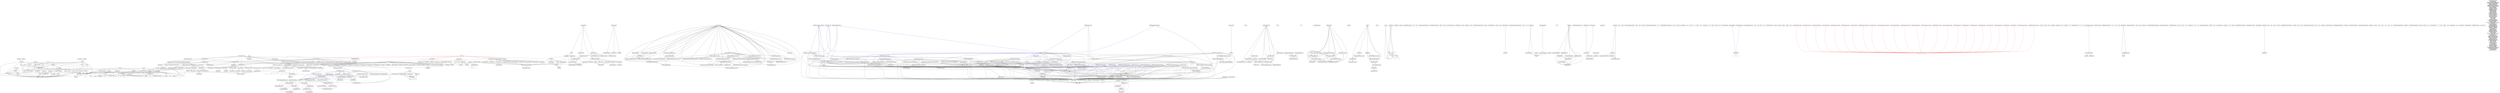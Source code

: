 digraph G {
	node [shape=box];
	"old_pix_fmts" -> {};
	"JSQMessagesBubbleImage" -> "JSQMessageBubbleImageDataSource";
	"XMPPLastActivity" -> "XMPP";
	"XMPPLastActivity" -> "XMPPIDTracker";
	"RDVTabBarItem" -> {};
	"JSQMessagesMediaPlaceholderView" -> {};
	"MSGNavigationController" -> {};
	"JSQMessageAvatarImageDataSource" -> {};
	"LeftController" -> "LeftCell";
	"dxva2" -> {};
	"MBProgressHUD" -> {};
	"ShopLimbCell" -> "GridBusinessCell";
	"XMPPRoomMessageHybridCoreDataStorageObject" -> "XMPPRoom";
	"XMPPRoomMessageHybridCoreDataStorageObject" -> "XMPP";
	"MSGTableViewController" -> {};
	"pixfmt" -> "old_pix_fmts";
	"pixfmt" -> "libavutil/avconfig";
	"pixfmt" -> "version";
	"DOUAudioDecoder" -> "DOUAudioPlaybackItem";
	"DOUAudioDecoder" -> "DOUAudioLPCM";
	"DOUAudioDecoder" -> "DOUAudioFileProvider";
	"XMPPUserCoreDataStorageObject" -> "XMPPUser";
	"XMPPUserCoreDataStorageObject" -> "XMPP";
	"XMPPRoomOccupantMemoryStorageObject" -> "XMPPRoom";
	"XMPPRoomOccupantMemoryStorageObject" -> "XMPPRoomOccupant";
	"DOUEAGLView" -> {};
	"ecdh" -> {};
	"ts" -> {};
	"CRMath" -> "CRMacros";
	"avformat" -> "avio";
	"avformat" -> "libavcodec/avcodec";
	"avformat" -> "libavutil/dict";
	"avformat" -> "libavutil/log";
	"avformat" -> "libavformat/version";
	"GCDAsyncSocket" -> "DDLog";
	"ZakerListController" -> "ZakerPicCell";
	"ZakerListController" -> "ZakerGridCell";
	"Pods-SBJson-dummy" -> {};
	"AFNetworking" -> "AFNetworkReachabilityManager";
	"AFNetworking" -> "AFURLResponseSerialization";
	"AFNetworking" -> "AFURLRequestSerialization";
	"AFNetworking" -> "AFSecurityPolicy";
	"AFNetworking" -> "AFHTTPRequestOperation";
	"AFNetworking" -> "AFURLSessionManager";
	"AFNetworking" -> "AFURLConnectionOperation";
	"AFNetworking" -> "AFHTTPSessionManager";
	"AFNetworking" -> "AFHTTPRequestOperationManager";
	"CardCell" -> {};
	"SBJsonWriter" -> "SBJsonStreamWriter";
	"SBJsonWriter" -> "SBJsonStreamWriterAccumulator";
	"XMPPvCardTempAdr" -> "XMPPLogging";
	"XMPPvCardTempAdr" -> "XMPPvCardTempAdrTypes";
	"idn-int" -> {};
	"XMPPParser" -> "XMPPLogging";
	"XMPPParser" -> "DDXMLPrivate";
	"XMPPParser" -> "DDXML";
	"unzip" -> "bzlib";
	"unzip" -> "crypt";
	"unzip" -> "ioapi";
	"unzip" -> "zlib";
	"UPPayPluginDelegate" -> {};
	"DDASLLogCapture" -> "DDASLLogger";
	"DDASLLogCapture" -> "DDLog";
	"JSQMessagesCollectionViewLayoutAttributes" -> {};
	"Reachability" -> {};
	"KxMenu" -> {};
	"XMPPXFacebookPlatformAuthentication" -> "XMPPLogging";
	"XMPPXFacebookPlatformAuthentication" -> "XMPPInternal";
	"XMPPXFacebookPlatformAuthentication" -> "XMPPStream";
	"XMPPXFacebookPlatformAuthentication" -> "XMPPSASLAuthentication";
	"XMPPRoomPrivate" -> "XMPPRoom";
	"WXApi" -> "WXApiObject";
	"XMPPCapabilitiesCoreDataStorage" -> "XMPP";
	"XMPPCapabilitiesCoreDataStorage" -> "XMPPCoreDataStorageProtected";
	"XMPPCapabilitiesCoreDataStorage" -> "XMPPCoreDataStorage";
	"XMPPCapabilitiesCoreDataStorage" -> "XMPPLogging";
	"XMPPCapabilitiesCoreDataStorage" -> "XMPPCapsCoreDataStorageObject";
	"XMPPCapabilitiesCoreDataStorage" -> "XMPPCapsResourceCoreDataStorageObject";
	"XMPPCapabilitiesCoreDataStorage" -> "XMPPCapabilities";
	"murmur3" -> {};
	"DOUAudioLPCM" -> {};
	"XMPPUser" -> "XMPP";
	"PSTCollectionViewController" -> "PSTCollectionViewCommon";
	"XMPPAnonymousAuthentication" -> "XMPPLogging";
	"XMPPAnonymousAuthentication" -> "XMPPInternal";
	"XMPPAnonymousAuthentication" -> "XMPPSASLAuthentication";
	"Pods-MJRefresh-dummy" -> {};
	"JSQMediaItem" -> "JSQMessagesMediaViewBubbleImageMasker";
	"JSQMediaItem" -> "JSQMessagesMediaPlaceholderView";
	"JSQMediaItem" -> "JSQMessageMediaData";
	"TabBarMoreCell" -> {};
	"DropMenuView" -> "KxMenu";
	"evp" -> {};
	"KxAudioManager" -> "KxLogger";
	"KxAudioManager" -> "TargetConditionals";
	"cms" -> {};
	"Pods-CocoaAsyncSocket-dummy" -> {};
	"asrc_abuffer" -> "avfilter";
	"JSQMessageBubbleImageDataSource" -> {};
	"InputCell" -> "MsgTableCell";
	"Pods-AFNetworking-dummy" -> {};
	"x509v3" -> {};
	"AFNetworkActivityIndicatorManager" -> "AFURLSessionManager";
	"AFNetworkActivityIndicatorManager" -> "AFHTTPRequestOperation";
	"DDContextFilterLogFormatter" -> "DDLog";
	"pkcs12" -> {};
	"RecordAudioSetting" -> "AudioToolbox/AudioToolbox";
	"AFURLSessionManager" -> "AFURLRequestSerialization";
	"AFURLSessionManager" -> "AFURLResponseSerialization";
	"AFURLSessionManager" -> "AFNetworkReachabilityManager";
	"AFURLSessionManager" -> "AFSecurityPolicy";
	"XMPPRoomHybridStorage" -> "XMPP";
	"XMPPRoomHybridStorage" -> "XMPPCoreDataStorageProtected";
	"XMPPRoomHybridStorage" -> "XMPPCoreDataStorage";
	"XMPPRoomHybridStorage" -> "XMPPLogging";
	"XMPPRoomHybridStorage" -> "XMPPRoomPrivate";
	"XMPPRoomHybridStorage" -> "XMPPRoom";
	"XMPPRoomHybridStorage" -> "XMPPRoomOccupantHybridMemoryStorageObject";
	"XMPPRoomHybridStorage" -> "XMPPRoomMessageHybridCoreDataStorageObject";
	"MWTapDetectingImageView" -> {};
	"AppBannerEntity" -> {};
	"Pods-iCarousel-dummy" -> {};
	"CardHeaderView" -> {};
	"XMPPPing" -> "XMPP";
	"XMPPPing" -> "XMPPIDTracker";
	"version" -> "macros";
	"version" -> "libavutil/version";
	"version" -> "libavutil/avutil";
	"JSQMessagesCollectionView" -> "JSQMessagesCollectionViewDelegateFlowLayout";
	"JSQMessagesCollectionView" -> "JSQMessagesCollectionViewCellOutgoing";
	"JSQMessagesCollectionView" -> "JSQMessagesTypingIndicatorFooterView";
	"JSQMessagesCollectionView" -> "JSQMessagesCollectionViewCellIncoming";
	"JSQMessagesCollectionView" -> "JSQMessagesCollectionViewDataSource";
	"JSQMessagesCollectionView" -> "JSQMessagesCollectionViewCell";
	"JSQMessagesCollectionView" -> "JSQMessagesLoadEarlierHeaderView";
	"DDAssert" -> "DDLog";
	"lhash" -> {};
	"JSQPhotoMediaItem" -> "JSQMessagesMediaViewBubbleImageMasker";
	"JSQPhotoMediaItem" -> "JSQMessagesMediaPlaceholderView";
	"JSQPhotoMediaItem" -> "JSQMediaItem";
	"XMPPAutoTime" -> "XMPP";
	"XMPPAutoTime" -> "XMPPTime";
	"XMPPAutoTime" -> "XMPPLogging";
	"opensslconf" -> {};
	"XMPPGoogleSharedStatus" -> "XMPP";
	"XMPPGoogleSharedStatus" -> "XMPPModule";
	"hash" -> {};
	"mem" -> "attributes";
	"mem" -> "error";
	"mem" -> "avutil";
	"Pods-DOUAudioStreamer-dummy" -> {};
	"pixdesc" -> "attributes";
	"pixdesc" -> "pixfmt";
	"UploadManager" -> "ArticleMediaEntity";
	"UploadManager" -> "CommentEntity";
	"UploadManager" -> "MediaEntity";
	"DiyMultyGridEntiy" -> {};
	"objects" -> {};
	"Pods-FMDB-dummy" -> {};
	"ManagersHeader" -> "UserDataManager";
	"ManagersHeader" -> "GCookieManager";
	"ManagersHeader" -> "UploadManager";
	"ManagersHeader" -> "PermissonManager";
	"ManagersHeader" -> "LocalManager";
	"ManagersHeader" -> "MSGRequestManager";
	"ManagersHeader" -> "AppDataManager";
	"ManagersHeader" -> "VerifyHanddler";
	"DeskTopItem" -> "DeskTopItemModaul";
	"XMPPIQ" -> "XMPPElement";
	"XMPPIQ" -> "XMPPJID";
	"SDImageCache" -> "SDWebImageCompat";
	"SDImageCache" -> "SDWebImageDecoder";
	"XMPPvCardTempEmail" -> "XMPPLogging";
	"XMPPvCardTempEmail" -> "XMPPvCardTempBase";
	"SDWebImageManager" -> "SDWebImageCompat";
	"SDWebImageManager" -> "SDWebImageOperation";
	"SDWebImageManager" -> "SDWebImageDownloader";
	"SDWebImageManager" -> "SDImageCache";
	"pqueue" -> {};
	"SBJsonStreamParserAdapter" -> "SBJsonStreamParser";
	"GVConfirmView" -> {};
	"UICustomLineLabel" -> {};
	"amrFileCodec" -> "interf_enc";
	"amrFileCodec" -> "interf_dec";
	"XMPPvCardTempCoreDataStorageObject" -> "XMPPvcardTemp";
	"IconEntity" -> {};
	"JSQMessagesTypingIndicatorFooterView" -> "JSQMessagesBubbleImageFactory";
	"ssl23" -> {};
	"XMPPDeprecatedPlainAuthentication" -> "XMPPLogging";
	"XMPPDeprecatedPlainAuthentication" -> "XMPPInternal";
	"XMPPDeprecatedPlainAuthentication" -> "XMPPStream";
	"XMPPDeprecatedPlainAuthentication" -> "XMPPSASLAuthentication";
	"SSKeychain" -> {};
	"base64" -> "config";
	"XMPPMessageDeliveryReceipts" -> "XMPPModule";
	"CtypeModal" -> {};
	"GridBusinessCell" -> "UICustomLineLabel";
	"AFSecurityPolicy" -> {};
	"AFHTTPRequestOperationManager" -> "AFURLResponseSerialization";
	"AFHTTPRequestOperationManager" -> "AFHTTPRequestOperation";
	"AFHTTPRequestOperationManager" -> "AFSecurityPolicy";
	"AFHTTPRequestOperationManager" -> "AFURLRequestSerialization";
	"AFHTTPRequestOperationManager" -> "AFNetworkReachabilityManager";
	"GridPhotoCell" -> {};
	"JSQMessageMediaData" -> {};
	"Pods-ALMoviePlayerController-dummy" -> {};
	"GSliderViewController" -> {};
	"SBJsonStreamParserAccumulator" -> "SBJsonStreamParserAdapter";
	"adler32" -> "attributes";
	"DOUAudioFilePreprocessor" -> {};
	"XMPPvCardTempModule" -> "XMPPvCardTemp";
	"XMPPvCardTempModule" -> "XMPPLogging";
	"XMPPvCardTempModule" -> "XMPP";
	"XMPPvCardTempModule" -> "XMPPIDTracker";
	"LimbController" -> "GridBusinessController";
	"LimbController" -> "ListBusinessController";
	"LimbController" -> "GridPhotoController";
	"LimbController" -> "ZakerListController";
	"LimbController" -> "DefaultListController";
	"LimbController" -> "LeafItemCell";
	"LimbController" -> "LeafListView";
	"DDXMLDocument" -> "DDXMLNode";
	"DDXMLDocument" -> "DDXMLPrivate";
	"DDXMLDocument" -> "DDXMLElement";
	"XMPPStream" -> "XMPPParser";
	"XMPPStream" -> "XMPPLogging";
	"XMPPStream" -> "XMPPSASLAuthentication";
	"XMPPStream" -> "GCDMulticastDelegate";
	"XMPPStream" -> "DDXML";
	"XMPPStream" -> "GCDAsyncSocket";
	"XMPPStream" -> "XMPPSRVResolver";
	"timecode" -> "rational";
	"e_os2" -> {};
	"XMPPvCardCoreDataStorageObject" -> "XMPPJID";
	"XMPPvCardCoreDataStorageObject" -> "XMPPStream";
	"PubOpenHanddler" -> "KxMovieViewController";
	"PubOpenHanddler" -> "PubController";
	"PubOpenHanddler" -> "MsgPhotoBrowser";
	"PubOpenHanddler" -> "BroserController";
	"ripemd" -> "attributes";
	"ripemd" -> "version";
	"err" -> {};
	"TencentOAuthObject" -> "sdkdef";
	"MsgPhotoBrowser" -> "MsgPhotoBrowserPrivate";
	"MsgPhotoBrowser" -> "MWCaptionView";
	"MsgPhotoBrowser" -> "MWPhoto";
	"MsgPhotoBrowser" -> "MWPhotoProtocol";
	"des" -> {};
	"MJRefreshComponent" -> "MJRefreshConst";
	"WebAppController" -> "AlixPayOrder";
	"WebAppController" -> "UPPayPluginDelegate";
	"WebAppController" -> "UPPayPlugin";
	"WebAppController" -> "DataSigner";
	"WebAppController" -> "DataVerifier";
	"JSQMessagesCollectionViewCell" -> "JSQMessagesLabel";
	"JSQMessagesCollectionViewCell" -> "JSQMessagesCollectionViewLayoutAttributes";
	"JSQMessagesCollectionViewCell" -> "JSQMessagesCellTextView";
	"AFHTTPRequestOperation" -> "AFURLConnectionOperation";
	"Pods-CHTumblrMenu-dummy" -> {};
	"MWPhotoBrowser" -> "MWCommon";
	"MWPhotoBrowser" -> "MWCaptionView";
	"MWPhotoBrowser" -> "MWPhotoBrowserPrivate";
	"MWPhotoBrowser" -> "SDImageCache";
	"MWPhotoBrowser" -> "MWPhotoProtocol";
	"SBJsonParser" -> "SBJsonStreamParser";
	"SBJsonParser" -> "SBJsonStreamParserAdapter";
	"SBJsonParser" -> "SBJsonStreamParserAccumulator";
	"LeafItemCell" -> {};
	"xvmc" -> "libavutil/attributes";
	"xvmc" -> "avcodec";
	"xvmc" -> "version";
	"PubController" -> "ShareMenuView";
	"TYImageStorage" -> "TYDrawStorage";
	"KxLogger" -> {};
	"MWGridViewController" -> "PSTCollectionView";
	"MWGridViewController" -> "MWPhotoBrowser";
	"MWGridViewController" -> "MWCommon";
	"UserTableViewController" -> "ActionFooterView";
	"UserTableViewController" -> "InputCell";
	"UserTableViewController" -> "ThirdLoginMenu";
	"UserTableViewController" -> "LoginMenuCell";
	"UserTableViewController" -> "VerifyCodeCell";
	"random_seed" -> {};
	"ChineseToPinyinResource" -> {};
	"XMPPBandwidthMonitor" -> "XMPP";
	"XMPPBandwidthMonitor" -> "XMPPLogging";
	"BaseTabItemEntity" -> {};
	"DataNotificationHandler" -> {};
	"ArticleEntity" -> {};
	"WXApiObject" -> {};
	"JSQMessage" -> "JSQMessageData";
	"DiyLeafContentEntity" -> {};
	"config" -> {};
	"pkcs7" -> {};
	"buffersrc" -> "avfilter";
	"buffersrc" -> "libavcodec/avcodec";
	"DOUAudioRenderer" -> "DOUAudioAnalyzer";
	"DOUAudioRenderer" -> "DOUAudioDecoder";
	"x509" -> {};
	"RSADataSigner" -> "NSDataEx";
	"RSADataSigner" -> "openssl_wrapper";
	"Pods-CocoaLumberjack-dummy" -> {};
	"LimbEntity" -> {};
	"SDWebImagePrefetcher" -> "SDWebImageManager";
	"DDTTYLogger" -> "DDLog";
	"DDTTYLogger" -> "CLIColor";
	"XMPPResultSet" -> "DDXML";
	"SBJsonStreamParser" -> "SBJsonTokeniser";
	"LeafEntity" -> {};
	"DefaultListCell" -> "UICustomLineLabel";
	"ZakerPicCell" -> {};
	"XMRoomListController" -> {};
	"audio_fifo" -> "fifo";
	"audio_fifo" -> "samplefmt";
	"audio_fifo" -> "avutil";
	"avfft" -> {};
	"SBJsonStreamWriterAccumulator" -> "SBJsonStreamWriter";
	"openssl_wrapper" -> {};
	"DALabeledCircularProgressView" -> "DACircularProgressView";
	"JSQMessagesToolbarContentView" -> "JSQMessagesComposerTextView";
	"VerifyCodeCell" -> "MsgTableCell";
	"VerifyCodeCell" -> "JKCountDownButton";
	"rand" -> {};
	"ShareMenuView" -> {};
	"MWCommon" -> {};
	"XMPPFramework" -> "XMPP";
	"XMPPFramework" -> "XMPPBlocking";
	"XMPPFramework" -> "XMPPvCardTempModule";
	"XMPPFramework" -> "XMPPReconnect";
	"XMPPFramework" -> "XMPPRoom";
	"XMPPFramework" -> "XMPPBandwidthMonitor";
	"XMPPFramework" -> "XMPPAttentionModule";
	"XMPPFramework" -> "XMPPPrivacy";
	"XMPPFramework" -> "XMPPTransports";
	"XMPPFramework" -> "XMPPPubSub";
	"XMPPFramework" -> "XMPPvCardAvatarModule";
	"XMPPFramework" -> "XMPPAutoPing";
	"XMPPFramework" -> "XMPPAutoTime";
	"XMPPFramework" -> "XMPPCapabilities";
	"CenterController" -> "MSGTabBarItem";
	"MSGRequestManager" -> {};
	"TURNSocket" -> "XMPP";
	"TURNSocket" -> "GCDAsyncSocket";
	"TURNSocket" -> "XMPPLogging";
	"VerifyHanddler" -> {};
	"AppBannerView" -> "AppBannerEntity";
	"XMPPvCardTempBase" -> {};
	"DOUAudioFileProvider" -> "DOUAudioFile";
	"DOUAudioFileProvider" -> "DOUSimpleHTTPRequest";
	"DOUAudioFileProvider" -> "DOUMPMediaLibraryAssetLoader";
	"JSQMessagesComposerTextView" -> {};
	"avutil" -> "pixfmt";
	"avutil" -> "macros";
	"avutil" -> "version";
	"avutil" -> "common";
	"avutil" -> "rational";
	"avutil" -> "error";
	"avutil" -> "mathematics";
	"KKDiyModule2View" -> "UICustomLineLabel";
	"iCarousel" -> {};
	"Pods-DACircularProgress-dummy" -> {};
	"DOUAudioEventLoop" -> "DOUAudioPlaybackItem";
	"DOUAudioEventLoop" -> "DOUAudioLPCM";
	"DOUAudioEventLoop" -> "DOUAudioDecoder";
	"DOUAudioEventLoop" -> "DOUAudioRenderer";
	"DOUAudioEventLoop" -> "DOUAudioFileProvider";
	"DOUAudioEventLoop" -> "DOUAudioStreamer_Private";
	"JSQMessagesAvatarImageFactory" -> "JSQMessagesAvatarImage";
	"FMDatabasePool" -> "sqlite3";
	"timestamp" -> "common";
	"lzo" -> {};
	"dv_profile" -> "avcodec";
	"dv_profile" -> "libavutil/pixfmt";
	"dv_profile" -> "libavutil/rational";
	"PSTCollectionViewUpdateItem" -> {};
	"Pods-RDVTabBarController-dummy" -> {};
	"channel_layout" -> {};
	"FrameworksHeader" -> {};
	"crypto" -> {};
	"ui_compat" -> {};
	"MessageEntity" -> {};
	"StoreLimbEntity" -> {};
	"lfg" -> {};
	"des_old" -> {};
	"UserHeaderView" -> {};
	"XMPPResource" -> "XMPP";
	"ec" -> {};
	"GCDAsyncUdpSocket" -> "DDLog";
	"txt_db" -> {};
	"PinyinHelper" -> "PinyinFormatter";
	"PinyinHelper" -> "ChineseToPinyinResource";
	"PinyinHelper" -> "HanyuPinyinOutputFormat";
	"JSQMessagesAvatarImage" -> "JSQMessageAvatarImageDataSource";
	"LineLayout" -> {};
	"crc" -> "attributes";
	"DiySingleGridEntity" -> {};
	"KKDiyGridSingleItemView" -> {};
	"BroserController" -> {};
	"dso" -> {};
	"vorbis_parser" -> {};
	"XMPPRoomMemoryStorage" -> "XMPPRoomMessageMemoryStorageObject";
	"XMPPRoomMemoryStorage" -> "XMPPRoomOccupantMemoryStorageObject";
	"XMPPRoomMemoryStorage" -> "XMPPLogging";
	"XMPPRoomMemoryStorage" -> "XMPPRoomPrivate";
	"XMPPRoomMemoryStorage" -> "XMPP";
	"XMPPRoomMemoryStorage" -> "XMPPRoom";
	"XMPPRoomMemoryStorage" -> "XMPPRoomOccupant";
	"rational" -> "attributes";
	"TYViewStorage" -> "TYDrawStorage";
	"WebAppEntity" -> {};
	"dsa" -> {};
	"AFNetworkReachabilityManager" -> {};
	"RoomListCell" -> "MsgTableCell";
	"DDXMLNode" -> "DDXMLPrivate";
	"FMDatabaseAdditions" -> "FMDatabase";
	"FMDatabaseAdditions" -> "TargetConditionals";
	"XMPPAutoPing" -> "XMPPPing";
	"XMPPAutoPing" -> "XMPPLogging";
	"XMPPAutoPing" -> "XMPP";
	"XMPPAutoPing" -> "XMPPModule";
	"VerifyEmailController" -> "UserTableViewController";
	"ebcdic" -> {};
	"MWPhotoBrowserPrivate" -> "MBProgressHUD";
	"ContentManager" -> "RoomChatEntity";
	"ContentManager" -> "HistoryContentManager";
	"ContentManager" -> "DataNotificationManager";
	"ContentManager" -> "ChatMessageEntity";
	"LeftCell" -> {};
	"ossl_typ" -> {};
	"md4" -> {};
	"md5" -> "attributes";
	"md5" -> "version";
	"avassert" -> "log";
	"avassert" -> "avutil";
	"EntityHeader" -> "StoreLimbEntity";
	"EntityHeader" -> "ThumbnailEntity";
	"EntityHeader" -> "CommentEntity";
	"EntityHeader" -> "PubEntity";
	"EntityHeader" -> "DiyBannerEntity";
	"EntityHeader" -> "LimbEntity";
	"EntityHeader" -> "PermissionEntity";
	"EntityHeader" -> "DiyModule2Entity";
	"EntityHeader" -> "DiyMultyGridEntiy";
	"EntityHeader" -> "ArticleMediaEntity";
	"EntityHeader" -> "LeafEntity";
	"EntityHeader" -> "BaseTabItemEntity";
	"EntityHeader" -> "DiySingleGridEntity";
	"EntityHeader" -> "AppBannerEntity";
	"EntityHeader" -> "CtypeModal";
	"EntityHeader" -> "UserEntity";
	"EntityHeader" -> "DiyLeafContentEntity";
	"EntityHeader" -> "MSGAppEntity";
	"EntityHeader" -> "ShopStoreEntity";
	"EntityHeader" -> "IconEntity";
	"EntityHeader" -> "WebAppEntity";
	"EntityHeader" -> "MediaEntity";
	"AmrPlayer" -> "RecordAudioSetting";
	"AmrPlayer" -> "AudioToolbox/AudioToolbox";
	"AmrPlayer" -> "interf_dec";
	"XMPPRoomMessageMemoryStorageObject" -> "XMPP";
	"XMPPRoomMessageMemoryStorageObject" -> "XMPPRoomMessage";
	"MediaResourceManager" -> "ChatMessageEntity";
	"MediaResourceManager" -> "DataNotificationManager";
	"MediaResourceManager" -> "MediaEntity";
	"MediaResourceManager" -> "RecordAudioSetting";
	"LoginMenuCell" -> {};
	"CardListController" -> {};
	"MKNetworkKit" -> "Reachability/Reachability";
	"audioconvert" -> "channel_layout";
	"audioconvert" -> "version";
	"JSQVideoMediaItem" -> "JSQMessagesMediaViewBubbleImageMasker";
	"JSQVideoMediaItem" -> "JSQMessagesMediaPlaceholderView";
	"JSQVideoMediaItem" -> "JSQMediaItem";
	"HistoryContentManager" -> "RoomChatEntity";
	"HistoryContentManager" -> "ChatMessageEntity";
	"HistoryContentManager" -> "DataNotificationManager";
	"XMPPBlocking" -> "XMPP";
	"XMPPBlocking" -> "XMPPModule";
	"XMPPBlocking" -> "DDXML";
	"XMPPBlocking" -> "XMPPLogging";
	"GCDMulticastDelegate" -> {};
	"PermissonManager" -> {};
	"DDAbstractDatabaseLogger" -> "DDLog";
	"Pods-SDWebImage-dummy" -> {};
	"XMPPReconnect" -> "XMPPStream";
	"XMPPReconnect" -> "XMPPModule";
	"XMPPReconnect" -> "XMPPLogging";
	"StandStyleController" -> "DeskTopItem";
	"StandStyleController" -> "AppBannerView";
	"StandStyleController" -> "DeskTopItemModaul";
	"idea" -> {};
	"AlixPayOrder" -> {};
	"NSDataEx" -> {};
	"XMPPRoster" -> "XMPPUser";
	"XMPPRoster" -> "XMPP";
	"XMPPRoster" -> "XMPPIDTracker";
	"XMPPRoster" -> "XMPPResource";
	"XMPPRoster" -> "XMPPLogging";
	"XMPPRoster" -> "DDList";
	"XMPPRoomMessageCoreDataStorageObject" -> "XMPPRoom";
	"XMPPRoomMessageCoreDataStorageObject" -> "XMPP";
	"DOUAudioFile" -> {};
	"time" -> {};
	"buffersink" -> "avfilter";
	"RSADataVerifier" -> "openssl_wrapper";
	"RSADataVerifier" -> "NSDataEx";
	"RSADataVerifier" -> "base64";
	"AFHTTPSessionManager" -> "AFURLRequestSerialization";
	"AFHTTPSessionManager" -> "AFURLResponseSerialization";
	"AFHTTPSessionManager" -> "AFURLSessionManager";
	"ecdsa" -> {};
	"samplefmt" -> "attributes";
	"samplefmt" -> "avutil";
	"MWCaptionView" -> "MWCommon";
	"MWCaptionView" -> "MWPhoto";
	"MWCaptionView" -> "MWPhotoProtocol";
	"XMPPResourceCoreDataStorageObject" -> "XMPPLogging";
	"XMPPResourceCoreDataStorageObject" -> "XMPP";
	"XMPPResourceCoreDataStorageObject" -> "XMPPResource";
	"rsa" -> {};
	"MJRefreshConst" -> {};
	"DDList" -> {};
	"wav" -> {};
	"ShopStoreListController" -> "ShopViewController";
	"ShopStoreListController" -> "ShopStoreCell";
	"ShopStoreListController" -> "ShopStoreEntity";
	"XMPPMessageArchiving" -> "XMPP";
	"XMPPMessageArchiving" -> "XMPPLogging";
	"CHTumblrMenuView" -> {};
	"DOUAudioPlaybackItem" -> "DOUAudioFilePreprocessor";
	"DOUAudioPlaybackItem" -> "DOUAudioFileProvider";
	"TabBarMoreController" -> "TabBarMoreCell";
	"XMPPMessageArchivingCoreDataStorage" -> "XMPPMessageArchiving_Contact_CoreDataObject";
	"XMPPMessageArchivingCoreDataStorage" -> "XMPPLogging";
	"XMPPMessageArchivingCoreDataStorage" -> "XMPPMessageArchiving_Message_CoreDataObject";
	"XMPPMessageArchivingCoreDataStorage" -> "XMPPMessageArchiving";
	"XMPPMessageArchivingCoreDataStorage" -> "XMPPCoreDataStorageProtected";
	"XMPPMessageArchivingCoreDataStorage" -> "XMPPCoreDataStorage";
	"DOUAudioVisualizer" -> "DOUEAGLView";
	"DOUAudioVisualizer" -> "DOUAudioStreamer";
	"whrlpool" -> {};
	"ActionFooterView" -> {};
	"twofish" -> {};
	"VideoInfoCell" -> {};
	"XMPPJID" -> "XMPPStringPrep";
	"DOUAudioBase" -> {};
	"ChatMessageEntity" -> {};
	"opensslv" -> {};
	"PubEntity" -> "ArticleEntity";
	"Base64" -> {};
	"XMPPPresence" -> "XMPPElement";
	"XMPPPresence" -> "XMPPJID";
	"DOUAudioFrequencyAnalyzer" -> "DOUAudioAnalyzer_Private";
	"DOUAudioFrequencyAnalyzer" -> "DOUAudioAnalyzer";
	"seed" -> {};
	"DDLog" -> {};
	"XMPPSoftwareVersion" -> "XMPP";
	"XMPPSoftwareVersion" -> "XMPPModule";
	"XMPPSoftwareVersion" -> "XMPPFramework";
	"XMPPPrivacy" -> "XMPP";
	"XMPPPrivacy" -> "XMPPModule";
	"XMPPPrivacy" -> "DDXML";
	"XMPPPrivacy" -> "XMPPLogging";
	"SSKeychainQuery" -> "SSKeychain";
	"DDASLLogger" -> "DDLog";
	"PSTGridLayoutRow" -> "PSTGridLayoutInfo";
	"PSTGridLayoutRow" -> "PSTCollectionView";
	"PSTGridLayoutRow" -> "PSTGridLayoutItem";
	"FMResultSet" -> "sqlite3";
	"FMResultSet" -> "unistd";
	"bprint" -> "attributes";
	"bprint" -> "avstring";
	"sdkdef" -> {};
	"XMPPDigestMD5Authentication" -> "XMPPLogging";
	"XMPPDigestMD5Authentication" -> "XMPPInternal";
	"XMPPDigestMD5Authentication" -> "XMPPStream";
	"XMPPDigestMD5Authentication" -> "XMPPSASLAuthentication";
	"DeskTopItemModaul" -> {};
	"Pods-environment" -> {};
	"swscale" -> "libavutil/pixfmt";
	"swscale" -> "version";
	"swscale" -> "libavutil/avutil";
	"swscale" -> "libavutil/log";
	"AppDelegate" -> "KxMovieViewController";
	"XMPPRoomCoreDataStorage" -> "XMPPLogging";
	"XMPPRoomCoreDataStorage" -> "XMPP";
	"XMPPRoomCoreDataStorage" -> "XMPPCoreDataStorageProtected";
	"XMPPRoomCoreDataStorage" -> "XMPPCoreDataStorage";
	"XMPPRoomCoreDataStorage" -> "XMPPRoomMessageCoreDataStorageObject";
	"XMPPRoomCoreDataStorage" -> "XMPPRoomOccupantCoreDataStorageObject";
	"XMPPRoomCoreDataStorage" -> "XMPPRoom";
	"conf_api" -> {};
	"PSTGridLayoutInfo" -> "PSTGridLayoutItem";
	"TencentOAuth" -> "sdkdef";
	"TencentOAuth" -> "TencentOAuthObject";
	"asn1_mac" -> {};
	"DDFileLogger" -> "DDLog";
	"CRBoost" -> "CRKeyboardUtility";
	"CRBoost" -> "CRMath";
	"CRBoost" -> "DefindesHeader";
	"CRBoost" -> "Utility";
	"XMPPMessageArchiving_Contact_CoreDataObject" -> "XMPP";
	"AFURLResponseSerialization" -> {};
	"hmac" -> {};
	"KxMovieViewController" -> "KxAudioManager";
	"KxMovieViewController" -> "VideoPubRelCell";
	"KxMovieViewController" -> "VideoCommentCell";
	"KxMovieViewController" -> "VideoInfoCell";
	"KxMovieViewController" -> "KxMovieGLView";
	"KxMovieViewController" -> "KxMovieDecoder";
	"FMDB" -> "FMDatabaseAdditions";
	"FMDB" -> "FMDatabase";
	"FMDB" -> "FMDatabasePool";
	"FMDB" -> "FMDatabaseQueue";
	"FMDB" -> "FMResultSet";
	"TYTextStorage" -> "TYTextStorageProtocol";
	"replaygain" -> {};
	"SSZipArchive" -> "zlib";
	"SSZipArchive" -> "unzip";
	"SSZipArchive" -> "zip";
	"SSZipArchive" -> "zconf";
	"CardToolBar" -> {};
	"JSQMessageData" -> "JSQMessageMediaData";
	"SDWebImageCompat" -> {};
	"macros" -> {};
	"TYAttributedLabel" -> "TYTextStorageProtocol";
	"Pods-dummy" -> {};
	"cpu" -> "attributes";
	"KxMovieGLView" -> "KxLogger";
	"KxMovieGLView" -> "KxMovieDecoder";
	"XMPPStringPrep" -> "stringprep";
	"asn1" -> {};
	"dict" -> "version";
	"RDVTabBarController" -> "RDVTabBarItem";
	"RDVTabBarController" -> "RDVTabBar";
	"MJRefreshLegendFooter" -> "MJRefreshFooter";
	"MJRefreshLegendFooter" -> "MJRefreshConst";
	"symhacks" -> {};
	"XMPPDeprecatedDigestAuthentication" -> "XMPPLogging";
	"XMPPDeprecatedDigestAuthentication" -> "XMPPInternal";
	"XMPPDeprecatedDigestAuthentication" -> "XMPPStream";
	"XMPPDeprecatedDigestAuthentication" -> "XMPPSASLAuthentication";
	"dh" -> {};
	"MsgPhotoProtocol" -> {};
	"ssl" -> {};
	"fifo" -> "attributes";
	"fifo" -> "avutil";
	"XMPPProcessOne" -> "XMPPLogging";
	"XMPPProcessOne" -> "XMPPInternal";
	"XMPPProcessOne" -> "XMPPStream";
	"XMPPProcessOne" -> "XMPP";
	"XMPPProcessOne" -> "XMPPSASLAuthentication";
	"XMPPProcessOne" -> "XMPPModule";
	"GetPwdController" -> "UserTableViewController";
	"XMPPResourceMemoryStorageObject" -> "XMPP";
	"XMPPResourceMemoryStorageObject" -> "XMPPResource";
	"aes" -> "attributes";
	"aes" -> "version";
	"ThirdIconCell" -> {};
	"srtp" -> {};
	"ALMoviePlayerControls" -> "ALButton";
	"ALMoviePlayerControls" -> "ALAirplayView";
	"Pods-KxMenu-dummy" -> {};
	"sha" -> "attributes";
	"sha" -> "version";
	"JSQMessagesBubbleImageFactory" -> "JSQMessagesBubbleImage";
	"common" -> "mem";
	"common" -> "attributes";
	"common" -> "libavutil/avconfig";
	"common" -> "version";
	"KKDiyGridMultyItemView" -> "KKDiyGridSingleItemView";
	"KKDiyGridMultyItemView" -> "KKDiyListView";
	"KKDiyGridMultyItemView" -> "KKdiyBannerView";
	"KKDiyGridMultyItemView" -> "KKDiyModule2View";
	"AFURLConnectionOperation" -> "AFURLRequestSerialization";
	"AFURLConnectionOperation" -> "AFURLResponseSerialization";
	"AFURLConnectionOperation" -> "AFSecurityPolicy";
	"ShopItemView" -> "ShopItemCollectionCell";
	"MJRefreshFooter" -> "MJRefreshComponent";
	"MJRefreshFooter" -> "MJRefreshConst";
	"MJRefreshFooter" -> "MJRefreshHeader";
	"DOUAudioStreamer" -> "DOUAudioFileProvider";
	"DOUAudioStreamer" -> "DOUAudioFile";
	"DOUAudioStreamer" -> "DOUAudioFilePreprocessor";
	"DOUAudioStreamer" -> "DOUAudioBase";
	"NJKWebViewProgressView" -> {};
	"frame" -> "pixfmt";
	"frame" -> "version";
	"frame" -> "dict";
	"frame" -> "rational";
	"frame" -> "buffer";
	"frame" -> "samplefmt";
	"frame" -> "avutil";
	"GCookieManager" -> {};
	"rc2" -> {};
	"JKCountDownButton" -> {};
	"ocsp" -> {};
	"pem2" -> {};
	"stringprep" -> {};
	"QQApi" -> {};
	"PSTGridLayoutSection" -> "PSTGridLayoutItem";
	"JSQSystemSoundPlayer" -> {};
	"UPPayPlugin" -> "UPPayPluginDelegate";
	"XMPPElement" -> "XMPPJID";
	"XMPPElement" -> "DDXML";
	"vaapi" -> {};
	"XMPPXOAuth2Google" -> "XMPPLogging";
	"XMPPXOAuth2Google" -> "XMPPInternal";
	"XMPPXOAuth2Google" -> "XMPPStream";
	"XMPPXOAuth2Google" -> "XMPP";
	"XMPPXOAuth2Google" -> "XMPPSASLAuthentication";
	"MediaEntity" -> {};
	"parseutils" -> "rational";
	"comp" -> {};
	"XMPPSASLAuthentication" -> "DDXML";
	"XMPPRosterPrivate" -> "XMPPRoster";
	"XMPPRoomMessage" -> {};
	"motion_vector" -> {};
	"SBJson" -> "SBJsonParser";
	"SBJson" -> "SBJsonStreamParser";
	"SBJson" -> "SBJsonWriter";
	"SBJson" -> "SBJsonStreamParserAdapter";
	"SBJson" -> "SBJsonStreamWriter";
	"old_codec_ids" -> {};
	"RoomChatEntity" -> {};
	"XMPPRoomHybridStorageProtected" -> {};
	"avdevice" -> "libavutil/opt";
	"avdevice" -> "libavformat/avformat";
	"avdevice" -> "version";
	"avdevice" -> "libavutil/log";
	"avdevice" -> "libavutil/dict";
	"XMPPvCardTemp" -> "XMPPvCardTempAdr";
	"XMPPvCardTemp" -> "XMPPUser";
	"XMPPvCardTemp" -> "XMPPvCardTempEmail";
	"XMPPvCardTemp" -> "XMPPvCardTempTel";
	"XMPPvCardTemp" -> "XMPPJID";
	"XMPPvCardTemp" -> "XMPPDateTimeProfiles";
	"XMPPvCardTemp" -> "XMPPLogging";
	"XMPPvCardTemp" -> "XMPPvCardTempLabel";
	"XMPPvCardTemp" -> "XMPPIQ";
	"XMPPvCardTemp" -> "XMPPvCardTempBase";
	"XMPPJabberRPCModule" -> "XMPP";
	"XMPPJabberRPCModule" -> "XMPPLogging";
	"XMPPJabberRPCModule" -> "XMPPModule";
	"intreadwrite" -> "attributes";
	"intreadwrite" -> "libavutil/avconfig";
	"intreadwrite" -> "config";
	"intreadwrite" -> "bswap";
	"JSQMessagesLabel" -> {};
	"GVAlertView" -> {};
	"XMPPLogging" -> "DDLog";
	"avio" -> "libavutil/common";
	"avio" -> "libavutil/dict";
	"avio" -> "libavutil/log";
	"avio" -> "libavformat/version";
	"attributes" -> {};
	"FMDatabase" -> "sqlite3";
	"FMDatabase" -> "unistd";
	"ShopItemCollectionCell" -> {};
	"VideoPubRelCell" -> {};
	"Pods-SSKeychain-dummy" -> {};
	"Pods-Base64nl-dummy" -> {};
	"JSQMessagesCollectionViewDataSource" -> {};
	"obj_mac" -> {};
	"XMPPRoom" -> "XMPPRoomMessage";
	"XMPPRoom" -> "XMPPLogging";
	"XMPPRoom" -> "XMPP";
	"XMPPRoom" -> "XMPPIDTracker";
	"XMPPRoom" -> "XMPPRoomOccupant";
	"JSQMessagesLoadEarlierHeaderView" -> {};
	"XMPPPlainAuthentication" -> "XMPPLogging";
	"XMPPPlainAuthentication" -> "XMPPInternal";
	"XMPPPlainAuthentication" -> "XMPPStream";
	"XMPPPlainAuthentication" -> "XMPPSASLAuthentication";
	"WeiBoAPI" -> "sdkdef";
	"BusinessListCell" -> "UICustomLineLabel";
	"SDWebImageDownloaderOperation" -> "SDWebImageManager";
	"SDWebImageDownloaderOperation" -> "SDWebImageDecoder";
	"SDWebImageDownloaderOperation" -> "SDWebImageOperation";
	"XMPPDateTimeProfiles" -> {};
	"JSQMessagesCollectionViewDelegateFlowLayout" -> {};
	"ListBusinessController" -> "BusinessListCell";
	"JSQMessagesCellTextView" -> {};
	"PinyinFormatter" -> "HanyuPinyinOutputFormat";
	"XMPPvCardTempLabel" -> "XMPPLogging";
	"XMPPvCardTempLabel" -> "XMPPvCardTempAdrTypes";
	"ControllersHeader" -> "PubController";
	"ControllersHeader" -> "MSGViewController";
	"ControllersHeader" -> "MSGNavigationController";
	"ControllersHeader" -> "GSliderViewController";
	"ControllersHeader" -> "MsgTabBarViewController";
	"ControllersHeader" -> "PubOpenHanddler";
	"ControllersHeader" -> "LimbController";
	"ControllersHeader" -> "WebAppController";
	"ControllersHeader" -> "DiyPageController";
	"ControllersHeader" -> "ShopStoreListController";
	"ControllersHeader" -> "MSGTableViewController";
	"LeafListView" -> "LeafItemCell";
	"engine" -> {};
	"ssl3" -> {};
	"ALButton" -> {};
	"FMDatabaseQueue" -> "sqlite3";
	"FMDatabaseQueue" -> "FMDatabase";
	"SBJsonStreamParserState" -> "SBJsonTokeniser";
	"LoadMoreView" -> {};
	"qsv" -> {};
	"DDMultiFormatter" -> "DDLog";
	"tls1" -> {};
	"Pods-Reachability-dummy" -> {};
	"CRKeyboardUtility" -> "CRMacros";
	"blowfish" -> {};
	"main" -> "AppDelegate";
	"avfilter" -> "libavutil/rational";
	"avfilter" -> "libavutil/samplefmt";
	"avfilter" -> "libavutil/avutil";
	"avfilter" -> "libavutil/dict";
	"avfilter" -> "libavfilter/version";
	"avfilter" -> "libavutil/log";
	"avfilter" -> "libavutil/attributes";
	"avfilter" -> "libavutil/pixfmt";
	"avfilter" -> "libavutil/frame";
	"cast" -> {};
	"XMPPUserMemoryStorageObject" -> "XMPP";
	"XMPPUserMemoryStorageObject" -> "XMPPUser";
	"MJRefreshLegendHeader" -> "MJRefreshConst";
	"MJRefreshLegendHeader" -> "MJRefreshHeader";
	"LocationManager" -> {};
	"error" -> {};
	"AsyncSocket" -> {};
	"XMPPvCardTempAdrTypes" -> "XMPPvCardTempBase";
	"MsgPhotoBrowserPrivate" -> "MWGridViewController";
	"MsgPhotoBrowserPrivate" -> "MWZoomingScrollView";
	"MsgPhotoBrowserPrivate" -> "MBProgressHUD";
	"SBJsonTokeniser" -> "SBJsonUTF8Stream";
	"mztools" -> "unzip";
	"mztools" -> "zlib";
	"XMPP" -> "XMPPModule";
	"XMPP" -> "XMPPElement";
	"XMPP" -> "XMPPJID";
	"XMPP" -> "XMPPSASLAuthentication";
	"XMPP" -> "XMPPPresence";
	"XMPP" -> "XMPPMessage";
	"XMPP" -> "XMPPIQ";
	"XMPPCoreDataStorageProtected" -> "XMPPCoreDataStorage";
	"PermissionEntity" -> {};
	"conf" -> {};
	"MWTapDetectingView" -> {};
	"MWPhotoProtocol" -> {};
	"camellia" -> {};
	"XMPPSRVResolver" -> "XMPPLogging";
	"ChatServerEntity" -> {};
	"Pods-XMPPFramework-dummy" -> {};
	"bswap" -> "attributes";
	"bswap" -> "libavutil/avconfig";
	"bswap" -> "config";
	"XMPPInternal" -> "XMPPModule";
	"XMPPRoomOccupantHybridMemoryStorageObject" -> "XMPPRoom";
	"XMPPRoomOccupantHybridMemoryStorageObject" -> "XMPPRoomOccupant";
	"MWPhoto" -> "SDWebImageManager";
	"MWPhoto" -> "SDWebImageOperation";
	"MWPhoto" -> "SDWebImageDecoder";
	"MWPhoto" -> "MWPhotoProtocol";
	"MWZoomingScrollView" -> "MWTapDetectingImageView";
	"MWZoomingScrollView" -> "MWCommon";
	"MWZoomingScrollView" -> "DACircularProgressView";
	"MWZoomingScrollView" -> "MWTapDetectingView";
	"MWZoomingScrollView" -> "MWPhotoBrowser";
	"MWZoomingScrollView" -> "MWPhoto";
	"MWZoomingScrollView" -> "MWPhotoProtocol";
	"Pods-SSZipArchive-dummy" -> {};
	"DoActionHandler" -> {};
	"BannerCell" -> {};
	"MSGViewController" -> {};
	"JSQMessagesCollectionViewFlowLayoutInvalidationContext" -> {};
	"XMSingleListController" -> "HistoryContentManager";
	"PSTCollectionViewItemKey" -> "PSTCollectionViewCommon";
	"AlipaySDK" -> "APayAuthInfo";
	"swresample" -> "libswresample/version";
	"swresample" -> "libavutil/frame";
	"swresample" -> "libavutil/samplefmt";
	"asn1t" -> {};
	"XMPPTransports" -> "XMPP";
	"stack" -> {};
	"TYLinkTextStorage" -> "TYTextStorage";
	"UserDataManager" -> {};
	"modes" -> {};
	"avconfig" -> {};
	"MordernStyleController" -> "BannerCell";
	"MordernStyleController" -> "MorderCell";
	"MordernStyleController" -> "AppBannerView";
	"MordernStyleController" -> "LineLayout";
	"QQApiInterfaceObject" -> "QQApi";
	"HomeController" -> "WebAppController";
	"HomeController" -> "MordernStyleController";
	"HomeController" -> "DiyPageController";
	"HomeController" -> "StandStyleController";
	"AppDataManager" -> {};
	"Pods-NJKWebViewProgress-dummy" -> {};
	"Utility" -> "CRMacros";
	"Utility" -> "CRMath";
	"ThumbnailEntity" -> {};
	"XMTabBarController" -> "XMRoomListController";
	"XMTabBarController" -> "XMSingleListController";
	"safestack" -> {};
	"XMPPMUC" -> "XMPPRoom";
	"XMPPMUC" -> "XMPP";
	"avstring" -> "attributes";
	"CRMacros" -> {};
	"downmix_info" -> "frame";
	"PSTCollectionViewLayout" -> "PSTCollectionViewData";
	"PSTCollectionViewLayout" -> "PSTCollectionViewCommon";
	"TYDrawStorage" -> "TYAttributedLabel";
	"TYDrawStorage" -> "TYTextStorageProtocol";
	"if_rom" -> {};
	"RDVTabBar" -> "RDVTabBarItem";
	"cast5" -> {};
	"UnionPay" -> "UPPayPlugin";
	"Pods-PSTCollectionView-dummy" -> {};
	"mdc2" -> {};
	"XmppListenerManager" -> "RoomChatEntity";
	"XmppListenerManager" -> "DataNotificationManager";
	"XmppListenerManager" -> "ChatMessageEntity";
	"DOUMPMediaLibraryAssetLoader" -> {};
	"buffer" -> {};
	"DefaultListController" -> "DefaultListCell";
	"ShopAddrCell" -> {};
	"XMPPCapabilities" -> "XMPP";
	"XMPPCapabilities" -> "XMPPLogging";
	"opt" -> "pixfmt";
	"opt" -> "version";
	"opt" -> "dict";
	"opt" -> "log";
	"opt" -> "rational";
	"opt" -> "samplefmt";
	"opt" -> "avutil";
	"bio" -> {};
	"PSTCollectionViewCell" -> "PSTCollectionViewCommon";
	"XMPPRosterCoreDataStorage" -> "XMPPCoreDataStorageProtected";
	"XMPPRosterCoreDataStorage" -> "XMPPGroupCoreDataStorageObject";
	"XMPPRosterCoreDataStorage" -> "XMPPCoreDataStorage";
	"XMPPRosterCoreDataStorage" -> "XMPPRoster";
	"XMPPRosterCoreDataStorage" -> "XMPPLogging";
	"XMPPRosterCoreDataStorage" -> "XMPPRosterPrivate";
	"XMPPRosterCoreDataStorage" -> "XMPP";
	"RightCell" -> {};
	"DiyPageController" -> "KKDiyModule2View";
	"DiyPageController" -> "BaseTabItemEntity";
	"DiyPageController" -> "KKDiyGridMultyItemView";
	"DiyPageController" -> "KKDiyGridSingleItemView";
	"DiyPageController" -> "KKDiyListView";
	"DiyPageController" -> "KKdiyBannerView";
	"XMPPAttentionModule" -> "XMPPModule";
	"stereo3d" -> "frame";
	"XEP_0223" -> {};
	"PSTCollectionView" -> "PSTCollectionViewItemKey";
	"PSTCollectionView" -> "PSTCollectionViewUpdateItem";
	"JSQMessagesViewController" -> "JSQMessagesKeyboardController";
	"JSQMessagesViewController" -> "JSQMessageBubbleImageDataSource";
	"JSQMessagesViewController" -> "JSQMessagesCollectionViewCellOutgoing";
	"JSQMessagesViewController" -> "JSQMessagesCollectionViewFlowLayoutInvalidationContext";
	"JSQMessagesViewController" -> "JSQMessageAvatarImageDataSource";
	"JSQMessagesViewController" -> "JSQMessagesCollectionViewCellIncoming";
	"JSQMessagesViewController" -> "JSQMessagesTypingIndicatorFooterView";
	"JSQMessagesViewController" -> "JSQMessagesLoadEarlierHeaderView";
	"JSQMessagesViewController" -> "JSQMessagesTimestampFormatter";
	"JSQMessagesViewController" -> "JSQMessagesComposerTextView";
	"JSQMessagesViewController" -> "JSQMessageData";
	"JSQMessagesViewController" -> "JSQMessagesCollectionViewFlowLayout";
	"JSQMessagesViewController" -> "JSQMessagesInputToolbar";
	"JSQMessagesViewController" -> "JSQMessagesCollectionView";
	"JSQMessagesViewController" -> "JSQMessagesToolbarContentView";
	"kAPIConst" -> {};
	"ALAirplayView" -> {};
	"vda" -> "libavcodec/avcodec";
	"vda" -> "libavcodec/version";
	"Pods-OpenSSL-dummy" -> {};
	"SDWebImageOperation" -> {};
	"HanyuPinyinOutputFormat" -> {};
	"RFImageToDataTransformer" -> {};
	"SBJsonUTF8Stream" -> {};
	"ShareEntity" -> {};
	"DDXMLElement" -> "DDXMLNode";
	"DDXMLElement" -> "DDXMLPrivate";
	"interf_enc" -> {};
	"Pods-PinYin4Objc-dummy" -> {};
	"imgutils" -> "pixdesc";
	"imgutils" -> "rational";
	"imgutils" -> "avutil";
	"Pods-MWPhotoBrowser-dummy" -> {};
	"TYTextStorageProtocol" -> {};
	"ArticleMediaEntity" -> {};
	"BadgeView" -> {};
	"x509_vfy" -> {};
	"DACircularProgressView" -> {};
	"pem" -> {};
	"PSTCollectionViewFlowLayout" -> "PSTGridLayoutInfo";
	"PSTCollectionViewFlowLayout" -> "PSTCollectionViewLayout";
	"PSTCollectionViewFlowLayout" -> "PSTGridLayoutSection";
	"PSTCollectionViewFlowLayout" -> "PSTGridLayoutRow";
	"PSTCollectionViewFlowLayout" -> "PSTGridLayoutItem";
	"DDXMLPrivate" -> "DDXML";
	"xtea" -> {};
	"XMPPRoomOccupantCoreDataStorageObject" -> "XMPPRoom";
	"XMPPRoomOccupantCoreDataStorageObject" -> "XMPP";
	"KKdiyBannerView" -> {};
	"RightController" -> "RightCell";
	"RightController" -> "XMTabBarController";
	"RightController" -> "UserHeaderView";
	"CommentEntity" -> {};
	"ThirdLoginMenu" -> "ThirdIconCell";
	"SingleListCell" -> "MsgTableCell";
	"SingleListCell" -> "ChatMessageEntity";
	"VoiceConverter" -> "dec_if";
	"VoiceConverter" -> "interf_dec";
	"VoiceConverter" -> "wav";
	"VoiceConverter" -> "amrFileCodec";
	"VoiceConverter" -> "interf_enc";
	"bn" -> {};
	"JSQMessagesMediaViewBubbleImageMasker" -> "JSQMessagesBubbleImageFactory";
	"XMPPMessage" -> "XMPPElement";
	"XMPPMessage" -> "XMPPJID";
	"XMPPCapsCoreDataStorageObject" -> "XMPP";
	"XMPPCapsCoreDataStorageObject" -> "DDXML";
	"PSTCollectionViewCommon" -> {};
	"cmac" -> {};
	"ServerChatManager" -> "ChatServerEntity";
	"ServerChatManager" -> "DataNotificationManager";
	"XMPPvCardTempTel" -> "XMPPLogging";
	"XMPPvCardTempTel" -> "XMPPvCardTempBase";
	"ShopStoreEntity" -> {};
	"CustomToast" -> {};
	"XMPPRoomOccupant" -> {};
	"DDDispatchQueueLogFormatter" -> "DDLog";
	"XMPPvCardAvatarModule" -> "XMPPvCardTemp";
	"XMPPvCardAvatarModule" -> "XMPPvCardTempModule";
	"XMPPvCardAvatarModule" -> "XMPP";
	"XMPPvCardAvatarModule" -> "XMPPPresence";
	"XMPPvCardAvatarModule" -> "XMPPLogging";
	"XMPPvCardAvatarModule" -> "XMPPStream";
	"srp" -> {};
	"pixelutils" -> "common";
	"Pods-MBProgressHUD-dummy" -> {};
	"RegisterController" -> "PhoneRegisterController";
	"RegisterController" -> "VerifyEmailController";
	"RegisterController" -> "UserTableViewController";
	"APayAuthInfo" -> {};
	"KKDiyView" -> {};
	"MSGTabBarItem" -> "RDVTabBarItem";
	"KKDiyListView" -> "KKDiyModule2View";
	"DOUSimpleHTTPRequest" -> {};
	"MorderCell" -> {};
	"XMPPModule" -> "XMPPLogging";
	"XMPPModule" -> "GCDMulticastDelegate";
	"XMPPModule" -> "XMPPStream";
	"log" -> "attributes";
	"avcodec" -> "libavutil/rational";
	"avcodec" -> "libavutil/log";
	"avcodec" -> "libavutil/buffer";
	"avcodec" -> "avfilter";
	"avcodec" -> "libavutil/samplefmt";
	"avcodec" -> "libavutil/avutil";
	"avcodec" -> "libavutil/dict";
	"avcodec" -> "libavutil/channel_layout";
	"avcodec" -> "version";
	"avcodec" -> "old_codec_ids";
	"avcodec" -> "libavutil/attributes";
	"avcodec" -> "libavutil/pixfmt";
	"avcodec" -> "libavutil/frame";
	"avcodec" -> "libavutil/cpu";
	"XMPPMessageArchiving_Message_CoreDataObject" -> "XMPP";
	"LoginController" -> "GetPwdController";
	"LoginController" -> "WXApi";
	"LoginController" -> "RegisterController";
	"LoginController" -> "UserTableViewController";
	"DDXML" -> "DDXMLNode";
	"DDXML" -> "DDXMLElement";
	"DDXML" -> "DDXMLDocument";
	"Pods-MKNetworkKit-dummy" -> {};
	"JSQMessagesCollectionViewFlowLayout" -> "JSQMessagesCollectionViewCell";
	"JSQMessagesCollectionViewFlowLayout" -> "JSQMessagesCollectionViewFlowLayoutInvalidationContext";
	"JSQMessagesCollectionViewFlowLayout" -> "JSQMessagesCollectionViewLayoutAttributes";
	"JSQMessagesCollectionViewFlowLayout" -> "JSQMessageData";
	"XMPPSystemInputActivityMonitor" -> "XMPP";
	"XMPPSystemInputActivityMonitor" -> "XMPPModule";
	"XMPPSystemInputActivityMonitor" -> "XMPPLogging";
	"VideoCommentCell" -> {};
	"TencentMessageObject" -> "sdkdef";
	"sha512" -> "attributes";
	"sha512" -> "version";
	"JSQMessagesKeyboardController" -> {};
	"zip" -> "bzlib";
	"zip" -> "crypt";
	"zip" -> "ioapi";
	"zip" -> "zlib";
	"PinYin4Objc" -> "PinyinHelper";
	"PinYin4Objc" -> "HanyuPinyinOutputFormat";
	"ffversion" -> {};
	"XMPPCoreDataStorage" -> "XMPPJID";
	"XMPPCoreDataStorage" -> "XMPPLogging";
	"XMPPCoreDataStorage" -> "XMPPInternal";
	"XMPPCoreDataStorage" -> "XMPPStream";
	"GridPhotoController" -> "GridPhotoCell";
	"DiyModule2Entity" -> {};
	"krb5_asn" -> {};
	"vdpau" -> "libavutil/attributes";
	"vdpau" -> "libavutil/avconfig";
	"vdpau" -> "version";
	"vdpau" -> "avcodec";
	"MJRefresh" -> "MJRefreshGifHeader";
	"MJRefresh" -> "MJRefreshGifFooter";
	"MJRefresh" -> "MJRefreshLegendHeader";
	"MJRefresh" -> "MJRefreshLegendFooter";
	"MJRefresh" -> "MJRefreshConst";
	"rc4" -> {};
	"AsyncUdpSocket" -> {};
	"UserEntity" -> {};
	"DataNotificationManager" -> "DataNotificationHandler";
	"ui" -> {};
	"JSQMessagesInputToolbar" -> "JSQMessagesToolbarButtonFactory";
	"JSQMessagesInputToolbar" -> "JSQMessagesToolbarContentView";
	"JSQMessagesInputToolbar" -> "JSQMessagesComposerTextView";
	"dtls1" -> {};
	"JSQLocationMediaItem" -> "JSQMessagesMediaViewBubbleImageMasker";
	"JSQLocationMediaItem" -> "JSQMessagesMediaPlaceholderView";
	"JSQLocationMediaItem" -> "JSQMediaItem";
	"display" -> {};
	"ssl2" -> {};
	"avfiltergraph" -> "avfilter";
	"avfiltergraph" -> "libavutil/log";
	"AFURLRequestSerialization" -> {};
	"PhoneRegisterController" -> "UserTableViewController";
	"XMPPIDTracker" -> "XMPPElement";
	"MJRefreshHeader" -> "MJRefreshComponent";
	"MJRefreshHeader" -> "MJRefreshConst";
	"XMPPvCardCoreDataStorage" -> "XMPPvCardAvatarCoreDataStorageObject";
	"XMPPvCardCoreDataStorage" -> "XMPPvCardTempModule";
	"XMPPvCardCoreDataStorage" -> "XMPP";
	"XMPPvCardCoreDataStorage" -> "XMPPCoreDataStorageProtected";
	"XMPPvCardCoreDataStorage" -> "XMPPCoreDataStorage";
	"XMPPvCardCoreDataStorage" -> "XMPPvCardAvatarModule";
	"XMPPvCardCoreDataStorage" -> "XMPPLogging";
	"XMPPvCardCoreDataStorage" -> "XMPPvCardTempCoreDataStorageObject";
	"XMPPvCardCoreDataStorage" -> "XMPPvCardCoreDataStorageObject";
	"PSTCollectionViewData" -> "PSTCollectionViewCommon";
	"WeiyunAPI" -> "sdkdef";
	"file" -> "avutil";
	"interf_dec" -> {};
	"dec_if" -> {};
	"PSTGridLayoutItem" -> {};
	"JSQMessagesTimestampFormatter" -> {};
	"MWGridCell" -> "MWCommon";
	"MWGridCell" -> "PSTCollectionView";
	"MWGridCell" -> "MWPhotoBrowserPrivate";
	"MWGridCell" -> "MWPhoto";
	"MWGridCell" -> "DACircularProgressView";
	"threadmessage" -> {};
	"ShopStoreCell" -> "ShopStoreEntity";
	"SDWebImageDecoder" -> "SDWebImageCompat";
	"JSQMessages" -> "JSQMessageBubbleImageDataSource";
	"JSQMessages" -> "JSQVideoMediaItem";
	"JSQMessages" -> "JSQMessagesCollectionViewCellOutgoing";
	"JSQMessages" -> "JSQLocationMediaItem";
	"JSQMessages" -> "JSQMessagesCollectionViewFlowLayoutInvalidationContext";
	"JSQMessages" -> "JSQMessagesBubbleImage";
	"JSQMessages" -> "JSQMessagesToolbarButtonFactory";
	"JSQMessages" -> "JSQMessage";
	"JSQMessages" -> "JSQMessagesCollectionViewCellIncoming";
	"JSQMessages" -> "JSQMessagesCollectionViewDataSource";
	"JSQMessages" -> "JSQMessagesCollectionViewLayoutAttributes";
	"JSQMessages" -> "JSQMessagesMediaViewBubbleImageMasker";
	"JSQMessages" -> "JSQMessagesTypingIndicatorFooterView";
	"JSQMessages" -> "JSQMessagesLoadEarlierHeaderView";
	"JSQMessages" -> "JSQMessagesAvatarImage";
	"JSQMessages" -> "JSQMediaItem";
	"JSQMessages" -> "JSQMessageData";
	"JSQMessages" -> "JSQMessagesCollectionViewDelegateFlowLayout";
	"JSQMessages" -> "JSQMessageMediaData";
	"JSQMessages" -> "JSQMessagesViewController";
	"JSQMessages" -> "JSQMessagesComposerTextView";
	"JSQMessages" -> "JSQMessageAvatarImageDataSource";
	"JSQMessages" -> "JSQMessagesTimestampFormatter";
	"JSQMessages" -> "JSQMessagesCollectionViewFlowLayout";
	"JSQMessages" -> "JSQMessagesBubbleImageFactory";
	"JSQMessages" -> "JSQMessagesCollectionView";
	"JSQMessages" -> "JSQMessagesInputToolbar";
	"JSQMessages" -> "JSQPhotoMediaItem";
	"JSQMessages" -> "JSQMessagesAvatarImageFactory";
	"JSQMessages" -> "JSQMessagesToolbarContentView";
	"crypt" -> {};
	"KxMovieDecoder" -> "libavformat/avformat";
	"KxMovieDecoder" -> "libswresample/swresample";
	"KxMovieDecoder" -> "KxLogger";
	"KxMovieDecoder" -> "libavutil/pixdesc";
	"KxMovieDecoder" -> "libswscale/swscale";
	"KxMovieDecoder" -> "KxAudioManager";
	"MsgTableCell" -> {};
	"MSGAppEntity" -> {};
	"ViewsHeader" -> "CardToolBar";
	"ViewsHeader" -> "DropMenuView";
	"ViewsHeader" -> "GVConfirmView";
	"ViewsHeader" -> "ShareMenuView";
	"ViewsHeader" -> "GVAlertView";
	"ViewsHeader" -> "CustomToast";
	"MJRefreshGifFooter" -> "MJRefreshFooter";
	"MJRefreshGifFooter" -> "MJRefreshConst";
	"mathematics" -> "attributes";
	"mathematics" -> "intfloat";
	"mathematics" -> "rational";
	"DiyBannerEntity" -> {};
	"SDWebImageDownloader" -> "SDWebImageCompat";
	"SDWebImageDownloader" -> "SDWebImageOperation";
	"kssl" -> {};
	"DOUAudioSpatialAnalyzer" -> "DOUAudioAnalyzer_Private";
	"DOUAudioSpatialAnalyzer" -> "DOUAudioAnalyzer";
	"LauncherController" -> "TabBarMoreController";
	"LauncherController" -> "PubController";
	"LauncherController" -> "MSGTabBarItem";
	"LauncherController" -> "DiyPageController";
	"LauncherController" -> "CenterController";
	"LauncherController" -> "LimbController";
	"LauncherController" -> "WebAppController";
	"LauncherController" -> "HomeController";
	"LauncherController" -> "ShopStoreListController";
	"LauncherController" -> "AppDelegate";
	"LocalManager" -> {};
	"msgcopyTests" -> {};
	"eval" -> "avutil";
	"ioapi" -> "stdint";
	"ioapi" -> "zlib";
	"ioapi" -> "mz64conf";
	"XMPPTime" -> "XMPPDateTimeProfiles";
	"XMPPTime" -> "XMPP";
	"XMPPTime" -> "XMPPIDTracker";
	"XMPPRosterMemoryStorage" -> "XMPPRosterMemoryStoragePrivate";
	"XMPPRosterMemoryStorage" -> "XMPP";
	"XMPPRosterMemoryStorage" -> "XMPPRosterPrivate";
	"XMPPRosterMemoryStorage" -> "XMPPRoster";
	"XMPPRosterMemoryStorage" -> "XMPPResourceMemoryStorageObject";
	"XMPPRosterMemoryStorage" -> "XMPPUserMemoryStorageObject";
	"XMPPRosterMemoryStorage" -> "XMPPLogging";
	"QQApiInterface" -> "QQApi";
	"QQApiInterface" -> "QQApiInterfaceObject";
	"ZakerGridCell" -> {};
	"GridBusinessController" -> "GridBusinessCell";
	"intfloat" -> "attributes";
	"XMPPPubSub" -> "XMPP";
	"XMPPPubSub" -> "XMPPInternal";
	"MJRefreshGifHeader" -> "MJRefreshConst";
	"MJRefreshGifHeader" -> "MJRefreshHeader";
	"CustomTabBarItem" -> {};
	"MsgTabBarViewController" -> {};
	"TencentApiInterface" -> "TencentMessageObject";
	"ShopViewController" -> "ShopLimbCell";
	"ShopViewController" -> "ShopAddrCell";
	"ShopViewController" -> "ShopItemView";
	"JSQMessagesToolbarButtonFactory" -> {};
	"NJKWebViewProgress" -> {};
	"DefindesHeader" -> {};
	
	"Pods-CHTumblrMenu-prefix" [color=red];
	"Pods-CHTumblrMenu-prefix" -> "Pods-environment" [color=red];
	"Pods-SSZipArchive-prefix" [color=red];
	"Pods-SSZipArchive-prefix" -> "Pods-environment" [color=red];
	"Pods-MBProgressHUD-prefix" [color=red];
	"Pods-MBProgressHUD-prefix" -> "Pods-environment" [color=red];
	"Pods-PinYin4Objc-prefix" [color=red];
	"Pods-PinYin4Objc-prefix" -> "Pods-environment" [color=red];
	"Pods-XMPPFramework-prefix" [color=red];
	"Pods-XMPPFramework-prefix" -> "Pods-environment" [color=red];
	"Pods-AFNetworking-prefix" [color=red];
	"Pods-AFNetworking-prefix" -> "Pods-environment" [color=red];
	"Pods-iCarousel-prefix" [color=red];
	"Pods-iCarousel-prefix" -> "Pods-environment" [color=red];
	"Pods-RDVTabBarController-prefix" [color=red];
	"Pods-RDVTabBarController-prefix" -> "Pods-environment" [color=red];
	"Pods-KxMenu-prefix" [color=red];
	"Pods-KxMenu-prefix" -> "Pods-environment" [color=red];
	"Pods-ALMoviePlayerController-prefix" [color=red];
	"Pods-ALMoviePlayerController-prefix" -> "Pods-environment" [color=red];
	"Pods-CocoaLumberjack-prefix" [color=red];
	"Pods-CocoaLumberjack-prefix" -> "Pods-environment" [color=red];
	"Pods-DOUAudioStreamer-prefix" [color=red];
	"Pods-DOUAudioStreamer-prefix" -> "Pods-environment" [color=red];
	"Pods-MKNetworkKit-prefix" [color=red];
	"Pods-MKNetworkKit-prefix" -> "Pods-environment" [color=red];
	"Pods-DACircularProgress-prefix" [color=red];
	"Pods-DACircularProgress-prefix" -> "Pods-environment" [color=red];
	"Pods-MWPhotoBrowser-prefix" [color=red];
	"Pods-MWPhotoBrowser-prefix" -> "Pods-environment" [color=red];
	"Pods-CocoaAsyncSocket-prefix" [color=red];
	"Pods-CocoaAsyncSocket-prefix" -> "Pods-environment" [color=red];
	"MsgCopy" [color=red];
	"MsgCopy" -> "EntityHeader" [color=red];
	"MsgCopy" -> "KxLogger" [color=red];
	"MsgCopy" -> "kAPIConst" [color=red];
	"MsgCopy" -> "CRBoost" [color=red];
	"MsgCopy" -> "ManagersHeader" [color=red];
	"MsgCopy" -> "ViewsHeader" [color=red];
	"MsgCopy" -> "FrameworksHeader" [color=red];
	"MsgCopy" -> "ControllersHeader" [color=red];
	"Pods-Reachability-prefix" [color=red];
	"Pods-Reachability-prefix" -> "Pods-environment" [color=red];
	"Pods-Base64nl-prefix" [color=red];
	"Pods-Base64nl-prefix" -> "Pods-environment" [color=red];
	"Pods-SSKeychain-prefix" [color=red];
	"Pods-SSKeychain-prefix" -> "Pods-environment" [color=red];
	"Pods-MJRefresh-prefix" [color=red];
	"Pods-MJRefresh-prefix" -> "Pods-environment" [color=red];
	"Pods-OpenSSL-prefix" [color=red];
	"Pods-OpenSSL-prefix" -> "Pods-environment" [color=red];
	"kxmovie-Prefix" [color=red];
	"Pods-SDWebImage-prefix" [color=red];
	"Pods-SDWebImage-prefix" -> "Pods-environment" [color=red];
	"Pods-FMDB-prefix" [color=red];
	"Pods-FMDB-prefix" -> "Pods-environment" [color=red];
	"Pods-SBJson-prefix" [color=red];
	"Pods-SBJson-prefix" -> "Pods-environment" [color=red];
	"Pods-PSTCollectionView-prefix" [color=red];
	"Pods-PSTCollectionView-prefix" -> "Pods-environment" [color=red];
	"Pods-NJKWebViewProgress-prefix" [color=red];
	"Pods-NJKWebViewProgress-prefix" -> "Pods-environment" [color=red];
	
	edge [color=blue, dir=both];
	"JSQMessagesCollectionViewCellIncoming" -> "JSQMessagesCollectionViewCell";
	"XMPPCapsResourceCoreDataStorageObject" -> "XMPPCapsCoreDataStorageObject";
	"JSQMessagesCollectionViewCell" -> "JSQMessagesCollectionViewCellOutgoing";
	"HistoryContentManager" -> "XmppListenerManager";
	"MWGridViewController" -> "MWPhotoBrowserPrivate";
	"PSTCollectionView" -> "PSTCollectionViewData";
	"XMPPFramework" -> "XMPPRoster";
	"XMPPFramework" -> "XMPPJabberRPCModule";
	"DataSigner" -> "MD5DataSigner";
	"XMPPUserCoreDataStorageObject" -> "XMPPGroupCoreDataStorageObject";
	"SDWebImageDownloaderOperation" -> "SDWebImageDownloader";
	"XMPPMessageDeliveryReceipts" -> "XMPPFramework";
	"XMPPPlainAuthentication" -> "XMPP";
	"avutil" -> "log";
	"XMPPFramework" -> "XMPPMUC";
	"DOUAudioAnalyzer" -> "DOUAudioAnalyzer_Private";
	"XMPPFramework" -> "XMPPSystemInputActivityMonitor";
	"XMPPUserCoreDataStorageObject" -> "XMPPResourceCoreDataStorageObject";
	"PSTCollectionViewController" -> "PSTCollectionView";
	"RSADataSigner" -> "DataSigner";
	"XMPPStream" -> "XMPP";
	"PSTCollectionViewLayout" -> "PSTCollectionViewItemKey";
	"PSTCollectionView" -> "PSTCollectionViewFlowLayout";
	"DataVerifier" -> "RSADataVerifier";
	"DOUAudioStreamer" -> "DOUAudioStreamer_Private";
	"PSTCollectionViewLayout" -> "PSTCollectionView";
	"XMPPDeprecatedPlainAuthentication" -> "XMPP";
	"ALMoviePlayerController" -> "ALMoviePlayerControls";
	"XMPPAnonymousAuthentication" -> "XMPP";
	"MKNetworkEngine" -> "MKNetworkKit";
	"SBJsonStreamParser" -> "SBJsonStreamParserState";
	"MKNetworkOperation" -> "MKNetworkKit";
	"XMPPResourceCoreDataStorageObject" -> "XMPPRosterCoreDataStorage";
	"XMPPvCardTempCoreDataStorageObject" -> "XMPPvCardCoreDataStorageObject";
	"XMPPXFacebookPlatformAuthentication" -> "XMPP";
	"PSTGridLayoutRow" -> "PSTGridLayoutSection";
	"XMPPFramework" -> "XMPPTime";
	"MWZoomingScrollView" -> "MWPhotoBrowserPrivate";
	"FMResultSet" -> "FMDatabase";
	"XMPPFramework" -> "XMPPMessageArchiving";
	"XMPPDeprecatedDigestAuthentication" -> "XMPP";
	"XMPPLastActivity" -> "XMPPFramework";
	"XMPPPing" -> "XMPPFramework";
	"XMPPGoogleSharedStatus" -> "XMPPFramework";
	"SBJsonStreamWriter" -> "SBJsonStreamWriterState";
	"XMPPvCardCoreDataStorageObject" -> "XMPPvCardAvatarCoreDataStorageObject";
	"MWPhotoBrowser" -> "MWPhoto";
	"FMDatabasePool" -> "FMDatabase";
	"XMPPStream" -> "XMPPInternal";
	"XMPPDigestMD5Authentication" -> "XMPP";
	"ContentManager" -> "XmppListenerManager";
	"PSTGridLayoutInfo" -> "PSTGridLayoutSection";
	"XMPPUserCoreDataStorageObject" -> "XMPPRosterCoreDataStorage";
	"XMPPRosterMemoryStoragePrivate" -> "XMPPResourceMemoryStorageObject";
	"DataNotificationDictor" -> "DataNotificationManager";
	"PSTCollectionViewCell" -> "PSTCollectionView";
	"DOUAudioEventLoop" -> "DOUAudioStreamer";
	"XMPPRosterMemoryStoragePrivate" -> "XMPPUserMemoryStorageObject";
	"MWGridViewController" -> "MWGridCell";
	"JSQMessagesCollectionView" -> "JSQMessagesCollectionViewFlowLayout";
	"XMPPvcardTemp" [color=gray, style=dashed, fontcolor=gray]
	"zconf" [color=gray, style=dashed, fontcolor=gray]
	"libswscale/swscale" [color=gray, style=dashed, fontcolor=gray]
	"unistd" [color=gray, style=dashed, fontcolor=gray]
	"libavformat/version" [color=gray, style=dashed, fontcolor=gray]
	"libavutil/opt" [color=gray, style=dashed, fontcolor=gray]
	"libavfilter/version" [color=gray, style=dashed, fontcolor=gray]
	"libavutil/pixfmt" [color=gray, style=dashed, fontcolor=gray]
	"Reachability/Reachability" [color=gray, style=dashed, fontcolor=gray]
	"libavutil/frame" [color=gray, style=dashed, fontcolor=gray]
	"bzlib" [color=gray, style=dashed, fontcolor=gray]
	"libavcodec/avcodec" [color=gray, style=dashed, fontcolor=gray]
	"libavutil/samplefmt" [color=gray, style=dashed, fontcolor=gray]
	"libavutil/channel_layout" [color=gray, style=dashed, fontcolor=gray]
	"libswresample/swresample" [color=gray, style=dashed, fontcolor=gray]
	"sqlite3" [color=gray, style=dashed, fontcolor=gray]
	"libavutil/cpu" [color=gray, style=dashed, fontcolor=gray]
	"libavutil/common" [color=gray, style=dashed, fontcolor=gray]
	"libavutil/dict" [color=gray, style=dashed, fontcolor=gray]
	"libavutil/avutil" [color=gray, style=dashed, fontcolor=gray]
	"stdint" [color=gray, style=dashed, fontcolor=gray]
	"libavutil/pixdesc" [color=gray, style=dashed, fontcolor=gray]
	"libavutil/log" [color=gray, style=dashed, fontcolor=gray]
	"libavutil/attributes" [color=gray, style=dashed, fontcolor=gray]
	"AudioToolbox/AudioToolbox" [color=gray, style=dashed, fontcolor=gray]
	"libavutil/rational" [color=gray, style=dashed, fontcolor=gray]
	"mz64conf" [color=gray, style=dashed, fontcolor=gray]
	"TargetConditionals" [color=gray, style=dashed, fontcolor=gray]
	"libavutil/buffer" [color=gray, style=dashed, fontcolor=gray]
	"zlib" [color=gray, style=dashed, fontcolor=gray]
	"libavutil/version" [color=gray, style=dashed, fontcolor=gray]
	"CLIColor" [color=gray, style=dashed, fontcolor=gray]
	"libswresample/version" [color=gray, style=dashed, fontcolor=gray]
	"libavformat/avformat" [color=gray, style=dashed, fontcolor=gray]
	"libavcodec/version" [color=gray, style=dashed, fontcolor=gray]
	"libavutil/avconfig" [color=gray, style=dashed, fontcolor=gray]
	
	edge [color=black];
	node [shape=plaintext];
	"Categories" [label="DOUAudioAnalyzer+Default\nNSString+DDXML\nUIColor+JSQMessages\nJSQSystemSoundPlayer+JSQMessages\nUIAlertView+MKNetworkKitAdditions\nUIWebView+AFNetworking\nUIButton+AFNetworking\nNSMutableAttributedString+TY\nUIImageView+HighlightedWebCache\nPSTCollectionViewLayout+Internals\nUIDevice+JSQMessages\nUIButton+MJWebButton\nUITableView+CRBoost\nNSXMLElement+XEP_0203\nNSXMLElement+XMPP\nNSXMLElement+XEP_0335\nXMPPIQ+JabberRPC\nUIImage+ImageEffects\nUIImage+Thumbnail\nXMPPMessage+XEP0045\nNSBundle+JSQMessages\nNSString+JSQMessages\nNSString+CovertDateToString\nNSNumber+XMPP\nUIImageView+MJWebCache\nXMPPMessage+XEP_0085\nNSString+ConvertDate\nNSObject+SBJson\nNSData+XMPP\nUIColor+CRBoost\nXMPPMessage+XEP_0333\nNSString+PinYin4Cocoa\nNSString+MKNetworkKitAdditions\nNSData+MKBase64\nNSFoundation+CRBoost\nNSIndexPath+PSTCollectionViewAdditions\nDDLog+LOGV\nXMPPIQ+JabberRPCResonse\nUIImage+BlurredFrame\nUIView+MJExtension\nXMPPMessage+XEP_0066\nNSDate+XMPPDateTimeProfiles\nUIScrollView+MJRefresh\nUIImageView+WebCache\nXMPPMessage+XEP_0308\nUIFont+CRBoost\nUIImage+JSQMessages\nXMPPIQ+LastActivity\nNSXMLElement+XEP_0297\nNSXMLElement+XEP_0059\nUIButton+WebCache\nUIImage+CRBoost\nTYAttributedLabel+UIImageAndUIView\nUIImage+GIF\nUIImageView+AFNetworking\nNSDate+RFC1123\nDOUAudioStreamer+Options\nUIView+WebCacheOperation\nUIRefreshControl+AFNetworking\nUIAlertView+AFNetworking\nNSString+XEP_0106\nXMPPMessage+XEP_0184\nXMPPMessage+XEP_0224\nUIProgressView+AFNetworking\nXMPPIQ+XEP_0066\nXMPPIQ+XEP_0060\nCLLocation+YCLocation\nXMPPMessage+XEP_0172\nUIView+JSQMessages\nNSString+REG\nUIScrollView+MJExtension\nNSData+DOUMappedFile\nUIWebView+javaScript\nUIImage+MultiFormat\nUIActivityIndicatorView+AFNetworking\nNSData+ImageContentType\nNSDictionary+RequestEncoding\nUIKit+AFNetworking\nUIView+CRBoost\nXMPPPresence+XEP_0172"];
}

